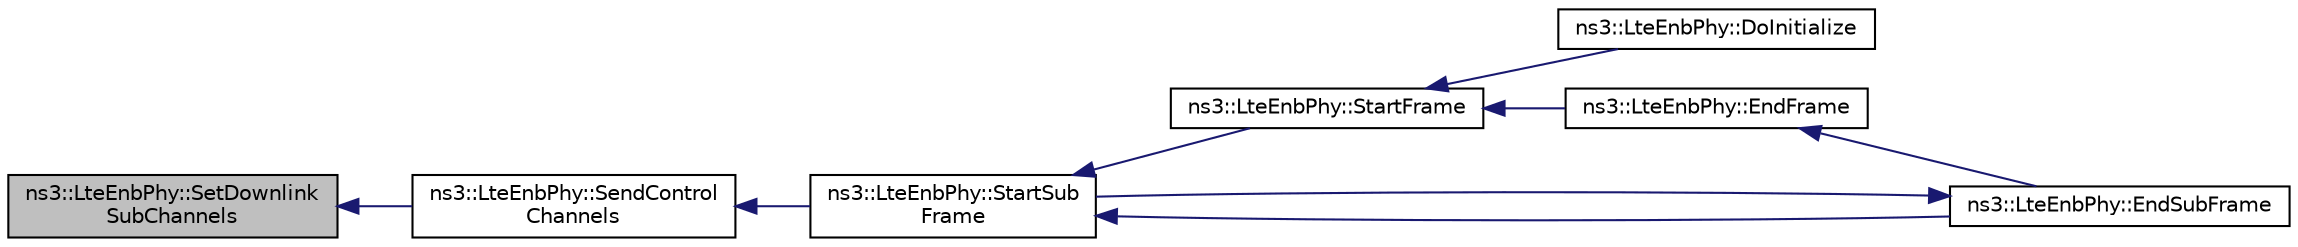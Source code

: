 digraph "ns3::LteEnbPhy::SetDownlinkSubChannels"
{
  edge [fontname="Helvetica",fontsize="10",labelfontname="Helvetica",labelfontsize="10"];
  node [fontname="Helvetica",fontsize="10",shape=record];
  rankdir="LR";
  Node1 [label="ns3::LteEnbPhy::SetDownlink\lSubChannels",height=0.2,width=0.4,color="black", fillcolor="grey75", style="filled", fontcolor="black"];
  Node1 -> Node2 [dir="back",color="midnightblue",fontsize="10",style="solid"];
  Node2 [label="ns3::LteEnbPhy::SendControl\lChannels",height=0.2,width=0.4,color="black", fillcolor="white", style="filled",URL="$d3/d51/classns3_1_1LteEnbPhy.html#a9b09d7774432283838c76d867a814b13",tooltip="Send the PDCCH and PCFICH in the first 3 symbols. "];
  Node2 -> Node3 [dir="back",color="midnightblue",fontsize="10",style="solid"];
  Node3 [label="ns3::LteEnbPhy::StartSub\lFrame",height=0.2,width=0.4,color="black", fillcolor="white", style="filled",URL="$d3/d51/classns3_1_1LteEnbPhy.html#ab3594729c2fddcccdbae294b764dc83f",tooltip="Start a LTE sub frame. "];
  Node3 -> Node4 [dir="back",color="midnightblue",fontsize="10",style="solid"];
  Node4 [label="ns3::LteEnbPhy::StartFrame",height=0.2,width=0.4,color="black", fillcolor="white", style="filled",URL="$d3/d51/classns3_1_1LteEnbPhy.html#a92d47dc2fa71c37ecb848fb9ed2ec592",tooltip="Start a LTE frame. "];
  Node4 -> Node5 [dir="back",color="midnightblue",fontsize="10",style="solid"];
  Node5 [label="ns3::LteEnbPhy::DoInitialize",height=0.2,width=0.4,color="black", fillcolor="white", style="filled",URL="$d3/d51/classns3_1_1LteEnbPhy.html#a404572fbc4d6948034038b91bf450877"];
  Node4 -> Node6 [dir="back",color="midnightblue",fontsize="10",style="solid"];
  Node6 [label="ns3::LteEnbPhy::EndFrame",height=0.2,width=0.4,color="black", fillcolor="white", style="filled",URL="$d3/d51/classns3_1_1LteEnbPhy.html#ad28ae7c1f8faacc77bf5989c44409ac8",tooltip="End a LTE frame. "];
  Node6 -> Node7 [dir="back",color="midnightblue",fontsize="10",style="solid"];
  Node7 [label="ns3::LteEnbPhy::EndSubFrame",height=0.2,width=0.4,color="black", fillcolor="white", style="filled",URL="$d3/d51/classns3_1_1LteEnbPhy.html#ac116fed9becb5dd146dc2c8b7fedfc58",tooltip="End a LTE sub frame. "];
  Node7 -> Node3 [dir="back",color="midnightblue",fontsize="10",style="solid"];
  Node3 -> Node7 [dir="back",color="midnightblue",fontsize="10",style="solid"];
}
